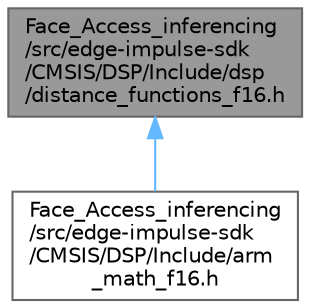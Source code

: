 digraph "Face_Access_inferencing/src/edge-impulse-sdk/CMSIS/DSP/Include/dsp/distance_functions_f16.h"
{
 // LATEX_PDF_SIZE
  bgcolor="transparent";
  edge [fontname=Helvetica,fontsize=10,labelfontname=Helvetica,labelfontsize=10];
  node [fontname=Helvetica,fontsize=10,shape=box,height=0.2,width=0.4];
  Node1 [id="Node000001",label="Face_Access_inferencing\l/src/edge-impulse-sdk\l/CMSIS/DSP/Include/dsp\l/distance_functions_f16.h",height=0.2,width=0.4,color="gray40", fillcolor="grey60", style="filled", fontcolor="black",tooltip=" "];
  Node1 -> Node2 [id="edge2_Node000001_Node000002",dir="back",color="steelblue1",style="solid",tooltip=" "];
  Node2 [id="Node000002",label="Face_Access_inferencing\l/src/edge-impulse-sdk\l/CMSIS/DSP/Include/arm\l_math_f16.h",height=0.2,width=0.4,color="grey40", fillcolor="white", style="filled",URL="$arm__math__f16_8h.html",tooltip=" "];
}
